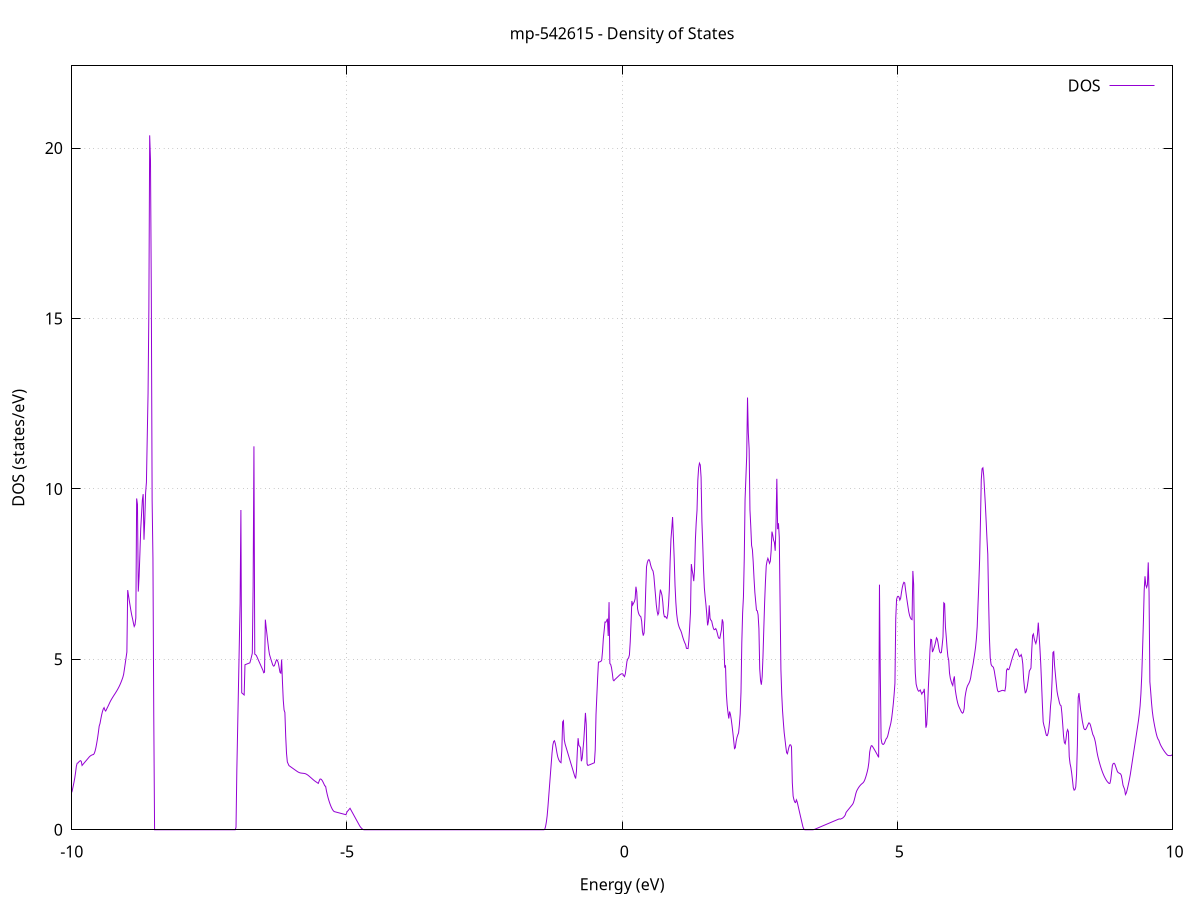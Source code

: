 set title 'mp-542615 - Density of States'
set xlabel 'Energy (eV)'
set ylabel 'DOS (states/eV)'
set grid
set xrange [-10:10]
set yrange [0:22.412]
set xzeroaxis lt -1
set terminal png size 800,600
set output 'mp-542615_dos_gnuplot.png'
plot '-' using 1:2 with lines title 'DOS'
-11.692600 0.000000
-11.677800 0.000000
-11.663000 0.000000
-11.648200 0.000000
-11.633400 0.000000
-11.618600 0.000000
-11.603800 0.000000
-11.589000 0.000000
-11.574200 0.000000
-11.559400 0.000000
-11.544600 0.000000
-11.529800 0.000000
-11.515000 0.000000
-11.500200 0.000000
-11.485400 0.000000
-11.470600 0.000000
-11.455800 0.000000
-11.441000 0.000000
-11.426200 0.000000
-11.411400 0.000000
-11.396600 0.000000
-11.381800 0.000000
-11.367000 0.000000
-11.352200 0.000000
-11.337400 0.000000
-11.322600 0.000000
-11.307800 0.000000
-11.293000 0.000000
-11.278200 0.000000
-11.263400 0.000000
-11.248600 0.000000
-11.233800 0.000000
-11.219000 0.000000
-11.204200 0.000000
-11.189400 0.000000
-11.174600 0.000000
-11.159800 0.000000
-11.145000 0.000000
-11.130200 0.000000
-11.115400 0.000000
-11.100600 0.000000
-11.085800 0.000000
-11.071000 0.000000
-11.056200 0.000000
-11.041400 0.000000
-11.026600 0.000000
-11.011800 0.000000
-10.997000 0.000000
-10.982200 0.000000
-10.967400 0.000000
-10.952600 0.000000
-10.937800 0.000000
-10.923000 0.000000
-10.908200 0.000000
-10.893400 0.000000
-10.878600 0.000000
-10.863800 0.000000
-10.849000 0.000000
-10.834200 0.000000
-10.819400 0.000000
-10.804600 0.000000
-10.789800 0.000000
-10.775000 0.000000
-10.760200 0.000000
-10.745400 0.000000
-10.730600 0.000000
-10.715800 0.000000
-10.701000 0.000000
-10.686200 0.000000
-10.671400 0.000000
-10.656600 0.000000
-10.641800 0.000000
-10.627000 0.000000
-10.612200 0.000000
-10.597400 0.000000
-10.582600 0.000000
-10.567800 0.000000
-10.553000 0.000000
-10.538200 0.000000
-10.523400 0.000000
-10.508600 0.000000
-10.493800 0.000000
-10.479000 0.000000
-10.464200 0.000000
-10.449400 0.000000
-10.434600 0.000000
-10.419800 0.000000
-10.405000 0.000000
-10.390200 0.000000
-10.375400 0.000000
-10.360600 0.000000
-10.345800 0.002500
-10.331000 0.080500
-10.316200 0.239300
-10.301400 0.421400
-10.286600 0.603500
-10.271900 0.785700
-10.257100 0.967800
-10.242300 1.149900
-10.227500 1.332000
-10.212700 1.106700
-10.197900 0.799100
-10.183100 0.816000
-10.168300 0.832900
-10.153500 0.849800
-10.138700 0.866700
-10.123900 0.883700
-10.109100 0.900600
-10.094300 0.917500
-10.079500 0.934400
-10.064700 0.951300
-10.049900 0.968200
-10.035100 0.985100
-10.020300 1.003000
-10.005500 1.064400
-9.990700 1.157600
-9.975900 1.269100
-9.961100 1.386400
-9.946300 1.516900
-9.931500 1.677900
-9.916700 1.866500
-9.901900 1.953100
-9.887100 1.960400
-9.872300 1.991400
-9.857500 2.014200
-9.842700 2.028100
-9.827900 2.008700
-9.813100 1.887400
-9.798300 1.915800
-9.783500 1.944100
-9.768700 1.972400
-9.753900 2.000800
-9.739100 2.029100
-9.724300 2.057400
-9.709500 2.085700
-9.694700 2.114000
-9.679900 2.142300
-9.665100 2.164100
-9.650300 2.180500
-9.635500 2.193200
-9.620700 2.202400
-9.605900 2.207500
-9.591100 2.241800
-9.576300 2.312100
-9.561500 2.414300
-9.546700 2.542900
-9.531900 2.686700
-9.517100 2.853500
-9.502300 3.040400
-9.487500 3.117200
-9.472700 3.247200
-9.457900 3.367200
-9.443100 3.468200
-9.428300 3.541400
-9.413500 3.583000
-9.398700 3.512900
-9.383900 3.483700
-9.369100 3.532600
-9.354300 3.581500
-9.339500 3.630400
-9.324700 3.681100
-9.309900 3.733600
-9.295100 3.781000
-9.280300 3.823800
-9.265500 3.863600
-9.250700 3.902700
-9.235900 3.940500
-9.221100 3.976600
-9.206300 4.013700
-9.191500 4.052800
-9.176700 4.092500
-9.161900 4.134700
-9.147100 4.179700
-9.132300 4.227700
-9.117500 4.281900
-9.102700 4.339300
-9.087900 4.402000
-9.073100 4.468600
-9.058300 4.557700
-9.043500 4.715600
-9.028700 4.882000
-9.013900 5.048400
-8.999100 5.214800
-8.984300 7.032500
-8.969500 6.874000
-8.954700 6.717700
-8.939900 6.566600
-8.925100 6.423200
-8.910300 6.291500
-8.895500 6.186200
-8.880700 6.069400
-8.865900 5.964400
-8.851100 6.014400
-8.836300 6.216000
-8.821500 9.720300
-8.806700 9.547200
-8.791900 6.988800
-8.777100 7.431600
-8.762300 8.099300
-8.747500 8.833600
-8.732700 9.246300
-8.717900 9.675600
-8.703100 9.847700
-8.688300 8.510400
-8.673500 9.103700
-8.658700 9.887100
-8.643900 10.196400
-8.629100 11.513200
-8.614300 12.793900
-8.599500 15.251500
-8.584700 20.374300
-8.569900 19.644900
-8.555100 15.752000
-8.540300 9.667200
-8.525500 7.968000
-8.510700 3.388800
-8.495900 0.000000
-8.481100 0.000000
-8.466300 0.000000
-8.451500 0.000000
-8.436700 0.000000
-8.421900 0.000000
-8.407100 0.000000
-8.392300 0.000000
-8.377500 0.000000
-8.362700 0.000000
-8.347900 0.000000
-8.333100 0.000000
-8.318300 0.000000
-8.303500 0.000000
-8.288700 0.000000
-8.273900 0.000000
-8.259100 0.000000
-8.244300 0.000000
-8.229500 0.000000
-8.214700 0.000000
-8.199900 0.000000
-8.185100 0.000000
-8.170300 0.000000
-8.155500 0.000000
-8.140700 0.000000
-8.125900 0.000000
-8.111100 0.000000
-8.096300 0.000000
-8.081500 0.000000
-8.066700 0.000000
-8.051900 0.000000
-8.037100 0.000000
-8.022300 0.000000
-8.007500 0.000000
-7.992700 0.000000
-7.977900 0.000000
-7.963200 0.000000
-7.948400 0.000000
-7.933600 0.000000
-7.918800 0.000000
-7.904000 0.000000
-7.889200 0.000000
-7.874400 0.000000
-7.859600 0.000000
-7.844800 0.000000
-7.830000 0.000000
-7.815200 0.000000
-7.800400 0.000000
-7.785600 0.000000
-7.770800 0.000000
-7.756000 0.000000
-7.741200 0.000000
-7.726400 0.000000
-7.711600 0.000000
-7.696800 0.000000
-7.682000 0.000000
-7.667200 0.000000
-7.652400 0.000000
-7.637600 0.000000
-7.622800 0.000000
-7.608000 0.000000
-7.593200 0.000000
-7.578400 0.000000
-7.563600 0.000000
-7.548800 0.000000
-7.534000 0.000000
-7.519200 0.000000
-7.504400 0.000000
-7.489600 0.000000
-7.474800 0.000000
-7.460000 0.000000
-7.445200 0.000000
-7.430400 0.000000
-7.415600 0.000000
-7.400800 0.000000
-7.386000 0.000000
-7.371200 0.000000
-7.356400 0.000000
-7.341600 0.000000
-7.326800 0.000000
-7.312000 0.000000
-7.297200 0.000000
-7.282400 0.000000
-7.267600 0.000000
-7.252800 0.000000
-7.238000 0.000000
-7.223200 0.000000
-7.208400 0.000000
-7.193600 0.000000
-7.178800 0.000000
-7.164000 0.000000
-7.149200 0.000000
-7.134400 0.000000
-7.119600 0.000000
-7.104800 0.000000
-7.090000 0.000000
-7.075200 0.000000
-7.060400 0.000000
-7.045600 0.000000
-7.030800 0.000000
-7.016000 0.074000
-7.001200 1.740800
-6.986400 2.962400
-6.971600 4.185500
-6.956800 5.410300
-6.942000 6.636600
-6.927200 9.381800
-6.912400 4.017900
-6.897600 3.997100
-6.882800 3.976200
-6.868000 3.955400
-6.853200 4.841600
-6.838400 4.851000
-6.823600 4.860400
-6.808800 4.869800
-6.794000 4.879200
-6.779200 4.888600
-6.764400 4.898100
-6.749600 4.980800
-6.734800 5.077600
-6.720000 5.181100
-6.705200 7.132300
-6.690400 11.249700
-6.675600 5.152600
-6.660800 5.136400
-6.646000 5.112400
-6.631200 5.058200
-6.616400 5.004100
-6.601600 4.950000
-6.586800 4.896000
-6.572000 4.842000
-6.557200 4.788100
-6.542400 4.734300
-6.527600 4.680500
-6.512800 4.606700
-6.498000 4.623300
-6.483200 6.165300
-6.468400 5.947900
-6.453600 5.732100
-6.438800 5.518000
-6.424000 5.312100
-6.409200 5.152800
-6.394400 5.068000
-6.379600 4.992200
-6.364800 4.916500
-6.350000 4.840800
-6.335200 4.801400
-6.320400 4.811900
-6.305600 4.872000
-6.290800 4.947400
-6.276000 4.989800
-6.261200 4.959300
-6.246400 4.885400
-6.231600 4.749100
-6.216800 4.618100
-6.202000 4.595800
-6.187200 4.995400
-6.172400 4.346100
-6.157600 3.805700
-6.142800 3.514900
-6.128000 3.441300
-6.113200 2.744600
-6.098400 2.242200
-6.083600 1.991500
-6.068800 1.936600
-6.054000 1.882700
-6.039200 1.865700
-6.024400 1.848700
-6.009600 1.831800
-5.994800 1.814800
-5.980000 1.797800
-5.965200 1.780900
-5.950400 1.763900
-5.935600 1.747000
-5.920800 1.730100
-5.906000 1.713100
-5.891200 1.697600
-5.876400 1.685300
-5.861600 1.675200
-5.846800 1.667600
-5.832000 1.663700
-5.817200 1.660800
-5.802400 1.657900
-5.787600 1.655000
-5.772800 1.652100
-5.758000 1.646100
-5.743200 1.635600
-5.728400 1.622300
-5.713600 1.606700
-5.698800 1.588900
-5.684000 1.568300
-5.669200 1.547500
-5.654500 1.526700
-5.639700 1.505800
-5.624900 1.485000
-5.610100 1.464100
-5.595300 1.444400
-5.580500 1.426300
-5.565700 1.409800
-5.550900 1.393400
-5.536100 1.377000
-5.521300 1.360600
-5.506500 1.425900
-5.491700 1.483500
-5.476900 1.489700
-5.462100 1.471300
-5.447300 1.437900
-5.432500 1.392300
-5.417700 1.341500
-5.402900 1.288900
-5.388100 1.277100
-5.373300 1.145200
-5.358500 1.037000
-5.343700 0.942100
-5.328900 0.859800
-5.314100 0.786100
-5.299300 0.720400
-5.284500 0.662700
-5.269700 0.613300
-5.254900 0.573600
-5.240100 0.543700
-5.225300 0.530400
-5.210500 0.524100
-5.195700 0.517800
-5.180900 0.511500
-5.166100 0.505200
-5.151300 0.498900
-5.136500 0.492600
-5.121700 0.486200
-5.106900 0.479900
-5.092100 0.473600
-5.077300 0.467300
-5.062500 0.461000
-5.047700 0.454700
-5.032900 0.448400
-5.018100 0.442000
-5.003300 0.509800
-4.988500 0.547600
-4.973700 0.571800
-4.958900 0.604200
-4.944100 0.630500
-4.929300 0.586800
-4.914500 0.543100
-4.899700 0.499500
-4.884900 0.455900
-4.870100 0.412300
-4.855300 0.368700
-4.840500 0.325100
-4.825700 0.281500
-4.810900 0.237900
-4.796100 0.194400
-4.781300 0.150800
-4.766500 0.108000
-4.751700 0.074300
-4.736900 0.047200
-4.722100 0.025500
-4.707300 0.009100
-4.692500 0.000000
-4.677700 0.000000
-4.662900 0.000000
-4.648100 0.000000
-4.633300 0.000000
-4.618500 0.000000
-4.603700 0.000000
-4.588900 0.000000
-4.574100 0.000000
-4.559300 0.000000
-4.544500 0.000000
-4.529700 0.000000
-4.514900 0.000000
-4.500100 0.000000
-4.485300 0.000000
-4.470500 0.000000
-4.455700 0.000000
-4.440900 0.000000
-4.426100 0.000000
-4.411300 0.000000
-4.396500 0.000000
-4.381700 0.000000
-4.366900 0.000000
-4.352100 0.000000
-4.337300 0.000000
-4.322500 0.000000
-4.307700 0.000000
-4.292900 0.000000
-4.278100 0.000000
-4.263300 0.000000
-4.248500 0.000000
-4.233700 0.000000
-4.218900 0.000000
-4.204100 0.000000
-4.189300 0.000000
-4.174500 0.000000
-4.159700 0.000000
-4.144900 0.000000
-4.130100 0.000000
-4.115300 0.000000
-4.100500 0.000000
-4.085700 0.000000
-4.070900 0.000000
-4.056100 0.000000
-4.041300 0.000000
-4.026500 0.000000
-4.011700 0.000000
-3.996900 0.000000
-3.982100 0.000000
-3.967300 0.000000
-3.952500 0.000000
-3.937700 0.000000
-3.922900 0.000000
-3.908100 0.000000
-3.893300 0.000000
-3.878500 0.000000
-3.863700 0.000000
-3.848900 0.000000
-3.834100 0.000000
-3.819300 0.000000
-3.804500 0.000000
-3.789700 0.000000
-3.774900 0.000000
-3.760100 0.000000
-3.745300 0.000000
-3.730500 0.000000
-3.715700 0.000000
-3.700900 0.000000
-3.686100 0.000000
-3.671300 0.000000
-3.656500 0.000000
-3.641700 0.000000
-3.626900 0.000000
-3.612100 0.000000
-3.597300 0.000000
-3.582500 0.000000
-3.567700 0.000000
-3.552900 0.000000
-3.538100 0.000000
-3.523300 0.000000
-3.508500 0.000000
-3.493700 0.000000
-3.478900 0.000000
-3.464100 0.000000
-3.449300 0.000000
-3.434500 0.000000
-3.419700 0.000000
-3.404900 0.000000
-3.390100 0.000000
-3.375300 0.000000
-3.360500 0.000000
-3.345800 0.000000
-3.331000 0.000000
-3.316200 0.000000
-3.301400 0.000000
-3.286600 0.000000
-3.271800 0.000000
-3.257000 0.000000
-3.242200 0.000000
-3.227400 0.000000
-3.212600 0.000000
-3.197800 0.000000
-3.183000 0.000000
-3.168200 0.000000
-3.153400 0.000000
-3.138600 0.000000
-3.123800 0.000000
-3.109000 0.000000
-3.094200 0.000000
-3.079400 0.000000
-3.064600 0.000000
-3.049800 0.000000
-3.035000 0.000000
-3.020200 0.000000
-3.005400 0.000000
-2.990600 0.000000
-2.975800 0.000000
-2.961000 0.000000
-2.946200 0.000000
-2.931400 0.000000
-2.916600 0.000000
-2.901800 0.000000
-2.887000 0.000000
-2.872200 0.000000
-2.857400 0.000000
-2.842600 0.000000
-2.827800 0.000000
-2.813000 0.000000
-2.798200 0.000000
-2.783400 0.000000
-2.768600 0.000000
-2.753800 0.000000
-2.739000 0.000000
-2.724200 0.000000
-2.709400 0.000000
-2.694600 0.000000
-2.679800 0.000000
-2.665000 0.000000
-2.650200 0.000000
-2.635400 0.000000
-2.620600 0.000000
-2.605800 0.000000
-2.591000 0.000000
-2.576200 0.000000
-2.561400 0.000000
-2.546600 0.000000
-2.531800 0.000000
-2.517000 0.000000
-2.502200 0.000000
-2.487400 0.000000
-2.472600 0.000000
-2.457800 0.000000
-2.443000 0.000000
-2.428200 0.000000
-2.413400 0.000000
-2.398600 0.000000
-2.383800 0.000000
-2.369000 0.000000
-2.354200 0.000000
-2.339400 0.000000
-2.324600 0.000000
-2.309800 0.000000
-2.295000 0.000000
-2.280200 0.000000
-2.265400 0.000000
-2.250600 0.000000
-2.235800 0.000000
-2.221000 0.000000
-2.206200 0.000000
-2.191400 0.000000
-2.176600 0.000000
-2.161800 0.000000
-2.147000 0.000000
-2.132200 0.000000
-2.117400 0.000000
-2.102600 0.000000
-2.087800 0.000000
-2.073000 0.000000
-2.058200 0.000000
-2.043400 0.000000
-2.028600 0.000000
-2.013800 0.000000
-1.999000 0.000000
-1.984200 0.000000
-1.969400 0.000000
-1.954600 0.000000
-1.939800 0.000000
-1.925000 0.000000
-1.910200 0.000000
-1.895400 0.000000
-1.880600 0.000000
-1.865800 0.000000
-1.851000 0.000000
-1.836200 0.000000
-1.821400 0.000000
-1.806600 0.000000
-1.791800 0.000000
-1.777000 0.000000
-1.762200 0.000000
-1.747400 0.000000
-1.732600 0.000000
-1.717800 0.000000
-1.703000 0.000000
-1.688200 0.000000
-1.673400 0.000000
-1.658600 0.000000
-1.643800 0.000000
-1.629000 0.000000
-1.614200 0.000000
-1.599400 0.000000
-1.584600 0.000000
-1.569800 0.000000
-1.555000 0.000000
-1.540200 0.000000
-1.525400 0.000000
-1.510600 0.000000
-1.495800 0.000000
-1.481000 0.000000
-1.466200 0.000000
-1.451400 0.000000
-1.436600 0.000000
-1.421800 0.000000
-1.407000 0.011000
-1.392200 0.089600
-1.377400 0.221400
-1.362600 0.408800
-1.347800 0.685800
-1.333000 1.000600
-1.318200 1.314800
-1.303400 1.628500
-1.288600 1.941600
-1.273800 2.254200
-1.259000 2.488300
-1.244200 2.590800
-1.229400 2.612200
-1.214600 2.530300
-1.199800 2.402700
-1.185000 2.257800
-1.170200 2.140800
-1.155400 2.069500
-1.140600 2.019600
-1.125800 1.986800
-1.111000 1.968000
-1.096200 2.331800
-1.081400 3.164400
-1.066600 3.199300
-1.051800 2.644500
-1.037100 2.519800
-1.022300 2.439500
-1.007500 2.359300
-0.992700 2.279100
-0.977900 2.198900
-0.963100 2.118900
-0.948300 2.038900
-0.933500 1.959000
-0.918700 1.879100
-0.903900 1.799300
-0.889100 1.719600
-0.874300 1.639900
-0.859500 1.560300
-0.844700 1.504000
-0.829900 1.728900
-0.815100 2.275300
-0.800300 2.687800
-0.785500 2.472600
-0.770700 2.449300
-0.755900 2.401800
-0.741100 2.010700
-0.726300 2.098000
-0.711500 2.362400
-0.696700 2.626600
-0.681900 3.017900
-0.667100 3.428200
-0.652300 3.094600
-0.637500 1.936100
-0.622700 1.886500
-0.607900 1.896000
-0.593100 1.905600
-0.578300 1.915300
-0.563500 1.925300
-0.548700 1.935400
-0.533900 1.945700
-0.519100 1.956200
-0.504300 1.966800
-0.489500 2.339200
-0.474700 3.383900
-0.459900 3.928200
-0.445100 4.461800
-0.430300 4.921300
-0.415500 4.922300
-0.400700 4.930100
-0.385900 4.941900
-0.371100 4.979500
-0.356300 5.242500
-0.341500 5.616000
-0.326700 5.841900
-0.311900 6.094500
-0.297100 6.089200
-0.282300 6.133100
-0.267500 6.192100
-0.252700 5.685600
-0.237900 6.678600
-0.223100 4.877900
-0.208300 4.850700
-0.193500 4.756200
-0.178700 4.595400
-0.163900 4.397600
-0.149100 4.371700
-0.134300 4.403800
-0.119500 4.426100
-0.104700 4.448600
-0.089900 4.471300
-0.075100 4.494200
-0.060300 4.517400
-0.045500 4.540800
-0.030700 4.560400
-0.015900 4.571600
-0.001100 4.579100
0.013700 4.568800
0.028500 4.521200
0.043300 4.493400
0.058100 4.578900
0.072900 4.755800
0.087700 4.944400
0.102500 5.011900
0.117300 5.042500
0.132100 5.130200
0.146900 5.513100
0.161700 6.066700
0.176500 6.711900
0.191300 6.595800
0.206100 6.645800
0.220900 6.687900
0.235700 6.774700
0.250500 7.131000
0.265300 6.973400
0.280100 6.485800
0.294900 6.370200
0.309700 6.306000
0.324500 6.273300
0.339300 6.251000
0.354100 6.123500
0.368900 5.817100
0.383700 5.696500
0.398500 5.773900
0.413300 6.216000
0.428100 7.024800
0.442900 7.717900
0.457700 7.840700
0.472500 7.908100
0.487300 7.926900
0.502100 7.878500
0.516900 7.771800
0.531700 7.690000
0.546500 7.631500
0.561300 7.591300
0.576100 7.452700
0.590900 7.163000
0.605700 6.887600
0.620500 6.603200
0.635300 6.413800
0.650100 6.308500
0.664900 6.364300
0.679700 6.823400
0.694500 7.047000
0.709300 6.971400
0.724100 6.879300
0.738900 6.674300
0.753700 6.355800
0.768500 6.247300
0.783300 6.260100
0.798100 6.228500
0.812900 6.201200
0.827700 6.309000
0.842500 6.591600
0.857300 7.046600
0.872100 7.890000
0.886900 8.522700
0.901700 8.832700
0.916500 9.175000
0.931300 8.582500
0.946100 7.945200
0.960900 7.171400
0.975700 6.674800
0.990500 6.336000
1.005300 6.148600
1.020100 6.029100
1.034900 5.950800
1.049700 5.892100
1.064500 5.845000
1.079300 5.779700
1.094100 5.692500
1.108900 5.613000
1.123700 5.544200
1.138500 5.482200
1.153300 5.434700
1.168100 5.323800
1.182900 5.320100
1.197700 5.316200
1.212500 5.553500
1.227300 5.956500
1.242100 6.388000
1.256900 7.796500
1.271600 7.626300
1.286400 7.484900
1.301200 7.295000
1.316000 7.644700
1.330800 8.510200
1.345600 9.008900
1.360400 9.366600
1.375200 10.256100
1.390000 10.624300
1.404800 10.755700
1.419600 10.704500
1.434400 10.336100
1.449200 9.046100
1.464000 8.393300
1.478800 7.638400
1.493600 7.100400
1.508400 6.826900
1.523200 6.595900
1.538000 6.312800
1.552800 5.996900
1.567600 6.112000
1.582400 6.583300
1.597200 6.205000
1.612000 6.151500
1.626800 6.122800
1.641600 6.011800
1.656400 5.919300
1.671200 5.870100
1.686000 5.875300
1.700800 5.902200
1.715600 5.852600
1.730400 5.759400
1.745200 5.659300
1.760000 5.617200
1.774800 5.617400
1.789600 5.748400
1.804400 5.870600
1.819200 6.173900
1.834000 6.086600
1.848800 5.437400
1.863600 4.777600
1.878400 4.805700
1.893200 4.008200
1.908000 3.658300
1.922800 3.438700
1.937600 3.264600
1.952400 3.469800
1.967200 3.386100
1.982000 3.245600
1.996800 3.057600
2.011600 2.848800
2.026400 2.627000
2.041200 2.382100
2.056000 2.405300
2.070800 2.587900
2.085600 2.704600
2.100400 2.781000
2.115200 2.841700
2.130000 3.077700
2.144800 3.398500
2.159600 4.038300
2.174400 5.495200
2.189200 6.367400
2.204000 6.832800
2.218800 7.960000
2.233600 9.699100
2.248400 10.322900
2.263200 10.962000
2.278000 12.681100
2.292800 11.642300
2.307600 11.171000
2.322400 9.386200
2.337200 8.903900
2.352000 8.342500
2.366800 8.219300
2.381600 7.852600
2.396400 7.370100
2.411200 6.968400
2.426000 6.700000
2.440800 6.440300
2.455600 6.424400
2.470400 6.307500
2.485200 5.899200
2.500000 4.720400
2.514800 4.377700
2.529600 4.256400
2.544400 4.496900
2.559200 5.093700
2.574000 5.901000
2.588800 6.662600
2.603600 7.271400
2.618400 7.747800
2.633200 7.885000
2.648000 7.963500
2.662800 7.899300
2.677600 7.817300
2.692400 7.879100
2.707200 8.186100
2.722000 8.748000
2.736800 8.641900
2.751600 8.498400
2.766400 8.431800
2.781200 8.185700
2.796000 8.987700
2.810800 10.297400
2.825600 8.819200
2.840400 8.994300
2.855200 8.584100
2.870000 6.638600
2.884800 4.698200
2.899600 3.976900
2.914400 3.494400
2.929200 3.157300
2.944000 2.857000
2.958800 2.652800
2.973600 2.443000
2.988400 2.262300
3.003200 2.230400
3.018000 2.338600
3.032800 2.437000
3.047600 2.492100
3.062400 2.491000
3.077200 2.433800
3.092000 1.383800
3.106800 0.987200
3.121600 0.880300
3.136400 0.812700
3.151200 0.798000
3.166000 0.878000
3.180800 0.816800
3.195600 0.711700
3.210400 0.606800
3.225200 0.502300
3.240000 0.398000
3.254800 0.294100
3.269600 0.190500
3.284400 0.087200
3.299200 0.026300
3.314000 0.002900
3.328800 0.000000
3.343600 0.000000
3.358400 0.000000
3.373200 0.000000
3.388000 0.000000
3.402800 0.000000
3.417600 0.000000
3.432400 0.000000
3.447200 0.000000
3.462000 0.000400
3.476800 0.003300
3.491600 0.009200
3.506400 0.019200
3.521200 0.029400
3.536000 0.039600
3.550800 0.049700
3.565600 0.059900
3.580300 0.070000
3.595100 0.080200
3.609900 0.090400
3.624700 0.100500
3.639500 0.110700
3.654300 0.120800
3.669100 0.131000
3.683900 0.141100
3.698700 0.151300
3.713500 0.161400
3.728300 0.171600
3.743100 0.181700
3.757900 0.191900
3.772700 0.202000
3.787500 0.212100
3.802300 0.222300
3.817100 0.232400
3.831900 0.242600
3.846700 0.252700
3.861500 0.262800
3.876300 0.273000
3.891100 0.283100
3.905900 0.293200
3.920700 0.303300
3.935500 0.313500
3.950300 0.318100
3.965100 0.313200
3.979900 0.322700
3.994700 0.333000
4.009500 0.346800
4.024300 0.370000
4.039100 0.395600
4.053900 0.433700
4.068700 0.508500
4.083500 0.539900
4.098300 0.569600
4.113100 0.599200
4.127900 0.628700
4.142700 0.658000
4.157500 0.687200
4.172300 0.716300
4.187100 0.745900
4.201900 0.791500
4.216700 0.869300
4.231500 0.962200
4.246300 1.063500
4.261100 1.136300
4.275900 1.183200
4.290700 1.223900
4.305500 1.259700
4.320300 1.291100
4.335100 1.318500
4.349900 1.341600
4.364700 1.361300
4.379500 1.382300
4.394300 1.415200
4.409100 1.467700
4.423900 1.535000
4.438700 1.614200
4.453500 1.702800
4.468300 1.811200
4.483100 1.978600
4.497900 2.280400
4.512700 2.402700
4.527500 2.467500
4.542300 2.461500
4.557100 2.424500
4.571900 2.384800
4.586700 2.344000
4.601500 2.302100
4.616300 2.259200
4.631100 2.215200
4.645900 2.170200
4.660700 2.124000
4.675500 7.190600
4.690300 4.606300
4.705100 2.675300
4.719900 2.538700
4.734700 2.507600
4.749500 2.506600
4.764300 2.537200
4.779100 2.596600
4.793900 2.660400
4.808700 2.688300
4.823500 2.740700
4.838300 2.837100
4.853100 2.946700
4.867900 3.033900
4.882700 3.133300
4.897500 3.276500
4.912300 3.471500
4.927100 3.698300
4.941900 3.972000
4.956700 4.298200
4.971500 6.200600
4.986300 6.758100
5.001100 6.835900
5.015900 6.848700
5.030700 6.826600
5.045500 6.738500
5.060300 6.789600
5.075100 6.958300
5.089900 7.103400
5.104700 7.204600
5.119500 7.261600
5.134300 7.242000
5.149100 7.048500
5.163900 6.871100
5.178700 6.706100
5.193500 6.546000
5.208300 6.392200
5.223100 6.286800
5.237900 6.218400
5.252700 6.178000
5.267500 6.165000
5.282300 7.592900
5.297100 7.190800
5.311900 5.454400
5.326700 4.594100
5.341500 4.278500
5.356300 4.178000
5.371100 4.105800
5.385900 4.065700
5.400700 4.072800
5.415500 4.101600
5.430300 4.038800
5.445100 3.980500
5.459900 4.035500
5.474700 4.038000
5.489500 4.134700
5.504300 3.719400
5.519100 2.994400
5.533900 3.084100
5.548700 3.538900
5.563500 4.165100
5.578300 4.655900
5.593100 5.270800
5.607900 5.588800
5.622700 5.578400
5.637500 5.213600
5.652300 5.267000
5.667100 5.340200
5.681900 5.415100
5.696700 5.518200
5.711500 5.631400
5.726300 5.594100
5.741100 5.472000
5.755900 5.314800
5.770700 5.215100
5.785500 5.187900
5.800300 5.200300
5.815100 5.413400
5.829900 5.657600
5.844700 6.658000
5.859500 6.632200
5.874300 5.945900
5.889000 5.661700
5.903800 5.335300
5.918600 5.079400
5.933400 4.980900
5.948200 4.599800
5.963000 4.444000
5.977800 4.358200
5.992600 4.281400
6.007400 4.232900
6.022200 4.404000
6.037000 4.500500
6.051800 4.124300
6.066600 3.964100
6.081400 3.830400
6.096200 3.723400
6.111000 3.642900
6.125800 3.589100
6.140600 3.539700
6.155400 3.485800
6.170200 3.443300
6.185000 3.420500
6.199800 3.448200
6.214600 3.555900
6.229400 3.880200
6.244200 4.029700
6.259000 4.144200
6.273800 4.218900
6.288600 4.262500
6.303400 4.306900
6.318200 4.364700
6.333000 4.459700
6.347800 4.617900
6.362600 4.744200
6.377400 4.869500
6.392200 5.028900
6.407000 5.183000
6.421800 5.359800
6.436600 5.605500
6.451400 5.954400
6.466200 6.613300
6.481000 7.218600
6.495800 7.947800
6.510600 9.044000
6.525400 10.271000
6.540200 10.592700
6.555000 10.620000
6.569800 10.389000
6.584600 9.967700
6.599400 9.549300
6.614200 9.048600
6.629000 8.530900
6.643800 8.085200
6.658600 6.732600
6.673400 5.639100
6.688200 5.049700
6.703000 4.856100
6.717800 4.806400
6.732600 4.790600
6.747400 4.758400
6.762200 4.660300
6.777000 4.505200
6.791800 4.374800
6.806600 4.206700
6.821400 4.085700
6.836200 4.048200
6.851000 4.056400
6.865800 4.065200
6.880600 4.073400
6.895400 4.084100
6.910200 4.090900
6.925000 4.088000
6.939800 4.080100
6.954600 4.071800
6.969400 4.214000
6.984200 4.676500
6.999000 4.725700
7.013800 4.695300
7.028600 4.705700
7.043400 4.780000
7.058200 4.858500
7.073000 4.951400
7.087800 5.029400
7.102600 5.105500
7.117400 5.173600
7.132200 5.241500
7.147000 5.287300
7.161800 5.309000
7.176600 5.280100
7.191400 5.219700
7.206200 5.128500
7.221000 5.081800
7.235800 5.099000
7.250600 5.138000
7.265400 5.049800
7.280200 4.860000
7.295000 4.425800
7.309800 4.175700
7.324600 4.020100
7.339400 4.043900
7.354200 4.137700
7.369000 4.280800
7.383800 4.462200
7.398600 4.654000
7.413400 4.699900
7.428200 4.742100
7.443000 5.278800
7.457800 5.701200
7.472600 5.744900
7.487400 5.610100
7.502200 5.524200
7.517000 5.462900
7.531800 5.557400
7.546600 5.735500
7.561400 6.078100
7.576200 5.714900
7.591000 5.329800
7.605800 4.878800
7.620600 4.298600
7.635400 3.692900
7.650200 3.166300
7.665000 3.055000
7.679800 2.971600
7.694600 2.854100
7.709400 2.767400
7.724200 2.761100
7.739000 2.828800
7.753800 2.975400
7.768600 3.207000
7.783400 3.620300
7.798200 3.860500
7.813000 4.432900
7.827800 5.201400
7.842600 5.226900
7.857400 4.819000
7.872200 4.560400
7.887000 4.307300
7.901800 4.067400
7.916600 3.929600
7.931400 3.832200
7.946200 3.720600
7.961000 3.658300
7.975800 3.636800
7.990600 3.410000
8.005400 3.096900
8.020200 2.752000
8.035000 2.560200
8.049800 2.523000
8.064600 2.651900
8.079400 2.860200
8.094200 2.937500
8.109000 2.876000
8.123800 2.145000
8.138600 1.941600
8.153400 1.830300
8.168200 1.663000
8.183000 1.453500
8.197800 1.231800
8.212500 1.162300
8.227300 1.177500
8.242100 1.255800
8.256900 1.627000
8.271700 2.473400
8.286500 3.879100
8.301300 4.009500
8.316100 3.730100
8.330900 3.514400
8.345700 3.375700
8.360500 3.203200
8.375300 3.077100
8.390100 2.971700
8.404900 2.939400
8.419700 2.938700
8.434500 2.975100
8.449300 3.026800
8.464100 3.084200
8.478900 3.135200
8.493700 3.128300
8.508500 3.074600
8.523300 2.981500
8.538100 2.885700
8.552900 2.793200
8.567700 2.748200
8.582500 2.679800
8.597300 2.581800
8.612100 2.444100
8.626900 2.290600
8.641700 2.167900
8.656500 2.070100
8.671300 1.979700
8.686100 1.895400
8.700900 1.817400
8.715700 1.745500
8.730500 1.679900
8.745300 1.620500
8.760100 1.567300
8.774900 1.519100
8.789700 1.475800
8.804500 1.437300
8.819300 1.404200
8.834100 1.380600
8.848900 1.357000
8.863700 1.365300
8.878500 1.477900
8.893300 1.692200
8.908100 1.890100
8.922900 1.941100
8.937700 1.952500
8.952500 1.926300
8.967300 1.855600
8.982100 1.785900
8.996900 1.715900
9.011700 1.678800
9.026500 1.666100
9.041300 1.652900
9.056100 1.639300
9.070900 1.592900
9.085700 1.464300
9.100500 1.310500
9.115300 1.246000
9.130100 1.186100
9.144900 1.033300
9.159700 1.073900
9.174500 1.161000
9.189300 1.264700
9.204100 1.374900
9.218900 1.491600
9.233700 1.624300
9.248500 1.781600
9.263300 1.939000
9.278100 2.096500
9.292900 2.254000
9.307700 2.411600
9.322500 2.569300
9.337300 2.727000
9.352100 2.884800
9.366900 3.042600
9.381700 3.203500
9.396500 3.395100
9.411300 3.632300
9.426100 3.988300
9.440900 4.503800
9.455700 5.251900
9.470500 6.065100
9.485300 7.012100
9.500100 7.437600
9.514900 7.185100
9.529700 7.108900
9.544500 7.188700
9.559300 7.844200
9.574100 6.949800
9.588900 4.340500
9.603700 4.053700
9.618500 3.732600
9.633300 3.476400
9.648100 3.294400
9.662900 3.154400
9.677700 3.026300
9.692500 2.910000
9.707300 2.804900
9.722100 2.720200
9.736900 2.661400
9.751700 2.624400
9.766500 2.555400
9.781300 2.495200
9.796100 2.449500
9.810900 2.407200
9.825700 2.367300
9.840500 2.329900
9.855300 2.295000
9.870100 2.262600
9.884900 2.232600
9.899700 2.205200
9.914500 2.183700
9.929300 2.176900
9.944100 2.177000
9.958900 2.174400
9.973700 2.178100
9.988500 2.191400
10.003300 2.218000
10.018100 2.276400
10.032900 2.362200
10.047700 2.464300
10.062500 2.575900
10.077300 2.700700
10.092100 2.821500
10.106900 2.936500
10.121700 3.042600
10.136500 3.143800
10.151300 3.252300
10.166100 3.373200
10.180900 3.492000
10.195700 3.538500
10.210500 3.499500
10.225300 3.298300
10.240100 3.163900
10.254900 2.818400
10.269700 2.655200
10.284500 2.654000
10.299300 2.733600
10.314100 3.823200
10.328900 2.473500
10.343700 2.530200
10.358500 2.594500
10.373300 2.664200
10.388100 2.755200
10.402900 2.841800
10.417700 2.921500
10.432500 3.009700
10.447300 3.107300
10.462100 3.214100
10.476900 3.360200
10.491700 3.648100
10.506500 4.212300
10.521200 5.113100
10.536000 5.430900
10.550800 5.434900
10.565600 6.690500
10.580400 6.631700
10.595200 5.461300
10.610000 5.149800
10.624800 5.122600
10.639600 5.144600
10.654400 5.087900
10.669200 5.105600
10.684000 5.374400
10.698800 5.095900
10.713600 4.885600
10.728400 4.588500
10.743200 4.218000
10.758000 3.799000
10.772800 3.730800
10.787600 3.668200
10.802400 3.649700
10.817200 3.655600
10.832000 3.677100
10.846800 3.766000
10.861600 3.896900
10.876400 4.084500
10.891200 4.319600
10.906000 4.599400
10.920800 4.570700
10.935600 4.264600
10.950400 4.013700
10.965200 3.810100
10.980000 3.851900
10.994800 3.988400
11.009600 3.990900
11.024400 4.115500
11.039200 4.329800
11.054000 4.664900
11.068800 4.692000
11.083600 4.729500
11.098400 4.777100
11.113200 4.834000
11.128000 4.868300
11.142800 4.833800
11.157600 4.680800
11.172400 4.508500
11.187200 4.382700
11.202000 4.272800
11.216800 4.207400
11.231600 4.188200
11.246400 4.186100
11.261200 4.195600
11.276000 4.205900
11.290800 4.216000
11.305600 4.220200
11.320400 4.225100
11.335200 4.265900
11.350000 4.487800
11.364800 4.530400
11.379600 4.591900
11.394400 4.652000
11.409200 4.693100
11.424000 4.740600
11.438800 4.790600
11.453600 4.804600
11.468400 4.875400
11.483200 4.992700
11.498000 5.162100
11.512800 5.401600
11.527600 5.680800
11.542400 5.982000
11.557200 6.273100
11.572000 6.187800
11.586800 5.947500
11.601600 5.708600
11.616400 5.645900
11.631200 5.636000
11.646000 5.624100
11.660800 5.551800
11.675600 5.420600
11.690400 5.285100
11.705200 5.165000
11.720000 5.069800
11.734800 5.018700
11.749600 4.851800
11.764400 4.756100
11.779200 4.770700
11.794000 4.800700
11.808800 4.827400
11.823600 4.873100
11.838400 4.915700
11.853200 4.943000
11.868000 4.953900
11.882800 4.907000
11.897600 5.195700
11.912400 4.997900
11.927200 4.891000
11.942000 4.882300
11.956800 4.989600
11.971600 5.030700
11.986400 4.957300
12.001200 4.909000
12.016000 4.861600
12.030800 4.831700
12.045600 4.825900
12.060400 4.809200
12.075200 4.794100
12.090000 4.793200
12.104800 4.799600
12.119600 4.804900
12.134400 4.842700
12.149200 4.888000
12.164000 4.942200
12.178800 4.935600
12.193600 4.909200
12.208400 4.894000
12.223200 4.877900
12.238000 4.864600
12.252800 4.866000
12.267600 4.929000
12.282400 5.013300
12.297200 5.218100
12.312000 5.314300
12.326800 5.318800
12.341600 5.260800
12.356400 5.306100
12.371200 5.346700
12.386000 5.353500
12.400800 5.316000
12.415600 5.244900
12.430400 5.142300
12.445200 5.012400
12.460000 4.935600
12.474800 4.931400
12.489600 4.927200
12.504400 4.959800
12.519200 5.027400
12.534000 5.138700
12.548800 5.257000
12.563600 5.399500
12.578400 5.565700
12.593200 5.856400
12.608000 6.177800
12.622800 6.476800
12.637600 6.692700
12.652400 6.732600
12.667200 6.743200
12.682000 6.705300
12.696800 6.642300
12.711600 6.721900
12.726400 6.562800
12.741200 6.563400
12.756000 6.496700
12.770800 6.361200
12.785600 5.906100
12.800400 5.602900
12.815200 5.506500
12.829900 5.511300
12.844700 5.508900
12.859500 5.502300
12.874300 5.645800
12.889100 5.801200
12.903900 5.937900
12.918700 6.036000
12.933500 6.227200
12.948300 6.209400
12.963100 5.892700
12.977900 5.864500
12.992700 5.831400
13.007500 5.798300
13.022300 5.763900
13.037100 5.816500
13.051900 6.087100
13.066700 6.350900
13.081500 6.154200
13.096300 6.006100
13.111100 5.984200
13.125900 5.996200
13.140700 6.020400
13.155500 6.065300
13.170300 6.109900
13.185100 6.180300
13.199900 6.271000
13.214700 6.336200
13.229500 6.398900
13.244300 6.457600
13.259100 6.505100
13.273900 6.535400
13.288700 6.541600
13.303500 6.521800
13.318300 6.487300
13.333100 6.452800
13.347900 6.410500
13.362700 6.358300
13.377500 6.298400
13.392300 6.231400
13.407100 6.164500
13.421900 6.130900
13.436700 6.153900
13.451500 6.209700
13.466300 6.284100
13.481100 6.373900
13.495900 6.491400
13.510700 6.603100
13.525500 6.679900
13.540300 6.816200
13.555100 6.907300
13.569900 7.036900
13.584700 7.244100
13.599500 7.647200
13.614300 7.995500
13.629100 8.098500
13.643900 7.991000
13.658700 7.605000
13.673500 7.222800
13.688300 7.121700
13.703100 6.809800
13.717900 6.576200
13.732700 6.436000
13.747500 6.357900
13.762300 6.330800
13.777100 6.444100
13.791900 6.869200
13.806700 7.205400
13.821500 7.891300
13.836300 8.261300
13.851100 8.408400
13.865900 7.724600
13.880700 7.027000
13.895500 6.574200
13.910300 6.651500
13.925100 6.256700
13.939900 5.716100
13.954700 5.700800
13.969500 5.695200
13.984300 5.713600
13.999100 5.742000
14.013900 5.782000
14.028700 5.856400
14.043500 5.952000
14.058300 6.114500
14.073100 6.405500
14.087900 6.718600
14.102700 6.958900
14.117500 7.142600
14.132300 7.294200
14.147100 7.656400
14.161900 7.808500
14.176700 7.326100
14.191500 7.209000
14.206300 7.191500
14.221100 7.133500
14.235900 7.047600
14.250700 6.983700
14.265500 6.959200
14.280300 6.956500
14.295100 6.954800
14.309900 6.876800
14.324700 6.672200
14.339500 6.497500
14.354300 6.412100
14.369100 6.353300
14.383900 6.321700
14.398700 6.306000
14.413500 6.281600
14.428300 6.228700
14.443100 6.256800
14.457900 6.308000
14.472700 6.364800
14.487500 6.425700
14.502300 6.598900
14.517100 6.879700
14.531900 7.303600
14.546700 7.847300
14.561500 8.235600
14.576300 8.875800
14.591100 9.162400
14.605900 9.021400
14.620700 8.640100
14.635500 7.774300
14.650300 7.357300
14.665100 6.973800
14.679900 6.693500
14.694700 6.478600
14.709500 6.346400
14.724300 6.324400
14.739100 6.311300
14.753900 6.306300
14.768700 6.326700
14.783500 6.568100
14.798300 6.866700
14.813100 7.086500
14.827900 7.273200
14.842700 7.546400
14.857500 8.352600
14.872300 8.257500
14.887100 8.175500
14.901900 7.760300
14.916700 7.803300
14.931500 7.892000
14.946300 7.953000
14.961100 7.845100
14.975900 7.542800
14.990700 7.418800
15.005500 7.323700
15.020300 7.152000
15.035100 7.133500
15.049900 7.436000
15.064700 7.903600
15.079500 8.472800
15.094300 9.152800
15.109100 8.785900
15.123900 8.045600
15.138600 8.121900
15.153400 8.638100
15.168200 9.200600
15.183000 9.705700
15.197800 9.906900
15.212600 7.781600
15.227400 7.396200
15.242200 7.275000
15.257000 7.099400
15.271800 6.819700
15.286600 6.597600
15.301400 6.436600
15.316200 6.284000
15.331000 6.160800
15.345800 6.153900
15.360600 6.447900
15.375400 6.901700
15.390200 6.932800
15.405000 6.659000
15.419800 6.451300
15.434600 6.475500
15.449400 6.571600
15.464200 6.793400
15.479000 6.854400
15.493800 6.763900
15.508600 6.531300
15.523400 5.869400
15.538200 5.723600
15.553000 5.562900
15.567800 5.414400
15.582600 5.329200
15.597400 5.252800
15.612200 5.172200
15.627000 5.087700
15.641800 5.000300
15.656600 4.909100
15.671400 4.839800
15.686200 4.827600
15.701000 4.848200
15.715800 4.905800
15.730600 5.116200
15.745400 5.202500
15.760200 5.085500
15.775000 4.952900
15.789800 4.776300
15.804600 4.685300
15.819400 4.673800
15.834200 4.547100
15.849000 4.770900
15.863800 4.614500
15.878600 4.261400
15.893400 3.800700
15.908200 3.661100
15.923000 3.609900
15.937800 3.596800
15.952600 3.602600
15.967400 3.562300
15.982200 3.499400
15.997000 3.395500
16.011800 3.247900
16.026600 3.140300
16.041400 3.063000
16.056200 3.076400
16.071000 3.118200
16.085800 3.157000
16.100600 3.190300
16.115400 3.217300
16.130200 3.250500
16.145000 3.293400
16.159800 3.347100
16.174600 3.411800
16.189400 3.484200
16.204200 3.555100
16.219000 3.642400
16.233800 3.764000
16.248600 4.088200
16.263400 4.461600
16.278200 3.950100
16.293000 3.516500
16.307800 3.187300
16.322600 2.890200
16.337400 2.625900
16.352200 2.204400
16.367000 1.885700
16.381800 1.483300
16.396600 1.318000
16.411400 1.554700
16.426200 1.622100
16.441000 1.306100
16.455800 0.789000
16.470600 0.423000
16.485400 0.201600
16.500200 0.098900
16.515000 0.048500
16.529800 0.019000
16.544600 0.004500
16.559400 0.000000
16.574200 0.000000
16.589000 0.000000
16.603800 0.000000
16.618600 0.000000
16.633400 0.000000
16.648200 0.000000
16.663000 0.000000
16.677800 0.000000
16.692600 0.000000
16.707400 0.000000
16.722200 0.000000
16.737000 0.000000
16.751800 0.000000
16.766600 0.000000
16.781400 0.000000
16.796200 0.000000
16.811000 0.000000
16.825800 0.000000
16.840600 0.000000
16.855400 0.000000
16.870200 0.000000
16.885000 0.000000
16.899800 0.000000
16.914600 0.000000
16.929400 0.000000
16.944200 0.000000
16.959000 0.000000
16.973800 0.000000
16.988600 0.000000
17.003400 0.000000
17.018200 0.000000
17.033000 0.000000
17.047800 0.000000
17.062600 0.000000
17.077400 0.000000
17.092200 0.000000
17.107000 0.000000
17.121800 0.000000
17.136600 0.000000
17.151400 0.000000
17.166200 0.000000
17.181000 0.000000
17.195800 0.000000
17.210600 0.000000
17.225400 0.000000
17.240200 0.000000
17.255000 0.000000
17.269800 0.000000
17.284600 0.000000
17.299400 0.000000
17.314200 0.000000
17.329000 0.000000
17.343800 0.000000
17.358600 0.000000
17.373400 0.000000
17.388200 0.000000
17.403000 0.000000
17.417800 0.000000
17.432600 0.000000
17.447300 0.000000
17.462100 0.000000
17.476900 0.000000
17.491700 0.000000
17.506500 0.000000
17.521300 0.000000
17.536100 0.000000
17.550900 0.000000
17.565700 0.000000
17.580500 0.000000
17.595300 0.000000
17.610100 0.000000
17.624900 0.000000
17.639700 0.000000
17.654500 0.000000
17.669300 0.000000
17.684100 0.000000
17.698900 0.000000
17.713700 0.000000
17.728500 0.000000
17.743300 0.000000
17.758100 0.000000
17.772900 0.000000
17.787700 0.000000
17.802500 0.000000
17.817300 0.000000
17.832100 0.000000
17.846900 0.000000
17.861700 0.000000
17.876500 0.000000
17.891300 0.000000
17.906100 0.000000
e
